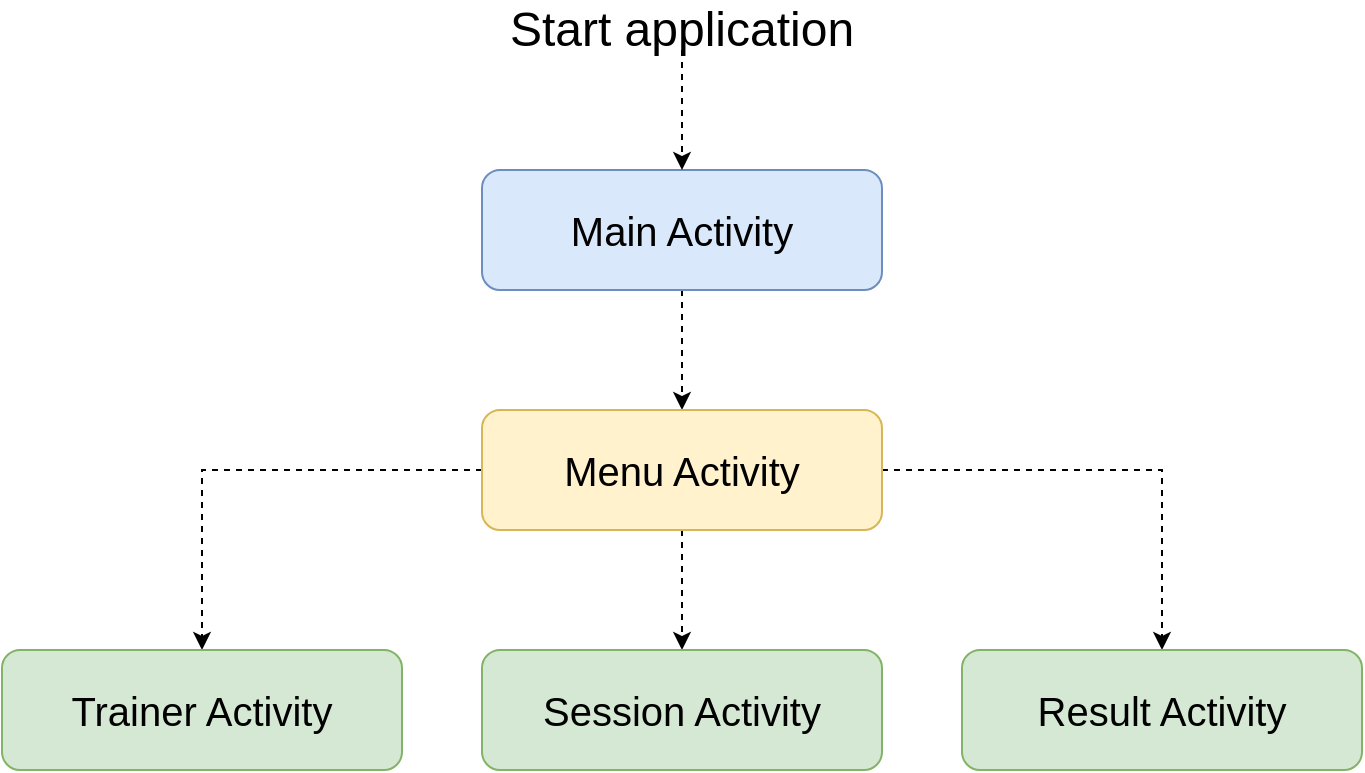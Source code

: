 <mxfile>
    <diagram id="bFWsTWUJBAAjwzdPaS_g" name="Page-1">
        <mxGraphModel dx="968" dy="740" grid="1" gridSize="10" guides="1" tooltips="1" connect="1" arrows="1" fold="1" page="1" pageScale="1" pageWidth="850" pageHeight="1100" math="0" shadow="0">
            <root>
                <mxCell id="0"/>
                <mxCell id="1" parent="0"/>
                <mxCell id="9" style="edgeStyle=orthogonalEdgeStyle;rounded=0;orthogonalLoop=1;jettySize=auto;html=1;fontSize=24;dashed=1;" parent="1" source="2" target="3" edge="1">
                    <mxGeometry relative="1" as="geometry">
                        <mxPoint x="350" y="280" as="targetPoint"/>
                    </mxGeometry>
                </mxCell>
                <mxCell id="2" value="&lt;font style=&quot;font-size: 20px&quot;&gt;Main Activity&lt;/font&gt;" style="rounded=1;whiteSpace=wrap;html=1;fillColor=#dae8fc;strokeColor=#6c8ebf;" parent="1" vertex="1">
                    <mxGeometry x="320" y="210" width="200" height="60" as="geometry"/>
                </mxCell>
                <mxCell id="10" style="edgeStyle=orthogonalEdgeStyle;rounded=0;orthogonalLoop=1;jettySize=auto;html=1;dashed=1;fontSize=24;" parent="1" source="3" target="4" edge="1">
                    <mxGeometry relative="1" as="geometry"/>
                </mxCell>
                <mxCell id="11" style="edgeStyle=orthogonalEdgeStyle;rounded=0;orthogonalLoop=1;jettySize=auto;html=1;dashed=1;fontSize=24;" parent="1" source="3" target="6" edge="1">
                    <mxGeometry relative="1" as="geometry"/>
                </mxCell>
                <mxCell id="12" style="edgeStyle=orthogonalEdgeStyle;rounded=0;orthogonalLoop=1;jettySize=auto;html=1;dashed=1;fontSize=24;" parent="1" source="3" target="5" edge="1">
                    <mxGeometry relative="1" as="geometry"/>
                </mxCell>
                <mxCell id="3" value="&lt;font style=&quot;font-size: 20px&quot;&gt;Menu Activity&lt;/font&gt;" style="rounded=1;whiteSpace=wrap;html=1;fillColor=#fff2cc;strokeColor=#d6b656;" parent="1" vertex="1">
                    <mxGeometry x="320" y="330" width="200" height="60" as="geometry"/>
                </mxCell>
                <mxCell id="4" value="&lt;font style=&quot;font-size: 20px&quot;&gt;Trainer Activity&lt;/font&gt;" style="rounded=1;whiteSpace=wrap;html=1;fillColor=#d5e8d4;strokeColor=#82b366;" parent="1" vertex="1">
                    <mxGeometry x="80" y="450" width="200" height="60" as="geometry"/>
                </mxCell>
                <mxCell id="5" value="&lt;font style=&quot;font-size: 20px&quot;&gt;Session Activity&lt;/font&gt;" style="rounded=1;whiteSpace=wrap;html=1;fillColor=#d5e8d4;strokeColor=#82b366;" parent="1" vertex="1">
                    <mxGeometry x="320" y="450" width="200" height="60" as="geometry"/>
                </mxCell>
                <mxCell id="6" value="&lt;font style=&quot;font-size: 20px&quot;&gt;Result Activity&lt;/font&gt;" style="rounded=1;whiteSpace=wrap;html=1;fillColor=#d5e8d4;strokeColor=#82b366;" parent="1" vertex="1">
                    <mxGeometry x="560" y="450" width="200" height="60" as="geometry"/>
                </mxCell>
                <mxCell id="8" style="edgeStyle=orthogonalEdgeStyle;rounded=0;orthogonalLoop=1;jettySize=auto;html=1;fontSize=24;dashed=1;" parent="1" source="7" target="2" edge="1">
                    <mxGeometry relative="1" as="geometry"/>
                </mxCell>
                <mxCell id="7" value="Start application" style="text;html=1;strokeColor=none;fillColor=none;align=center;verticalAlign=middle;whiteSpace=wrap;rounded=0;fontSize=24;" parent="1" vertex="1">
                    <mxGeometry x="315" y="130" width="210" height="20" as="geometry"/>
                </mxCell>
            </root>
        </mxGraphModel>
    </diagram>
</mxfile>